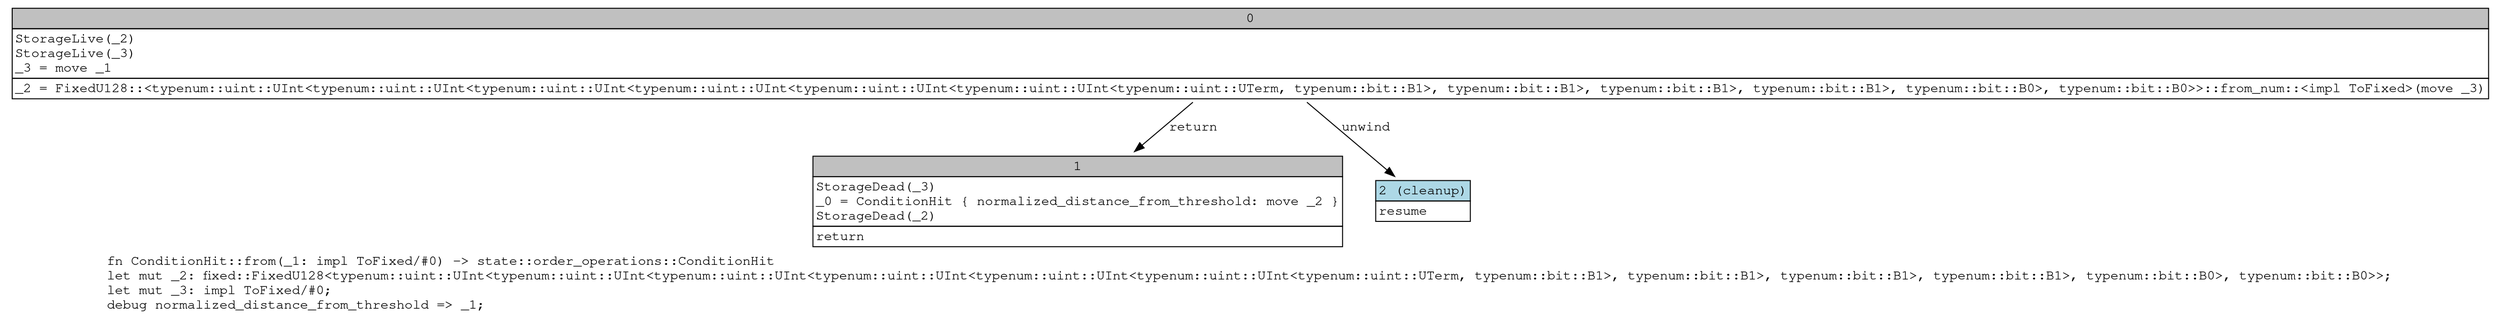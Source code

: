 digraph Mir_0_1795 {
    graph [fontname="Courier, monospace"];
    node [fontname="Courier, monospace"];
    edge [fontname="Courier, monospace"];
    label=<fn ConditionHit::from(_1: impl ToFixed/#0) -&gt; state::order_operations::ConditionHit<br align="left"/>let mut _2: fixed::FixedU128&lt;typenum::uint::UInt&lt;typenum::uint::UInt&lt;typenum::uint::UInt&lt;typenum::uint::UInt&lt;typenum::uint::UInt&lt;typenum::uint::UInt&lt;typenum::uint::UTerm, typenum::bit::B1&gt;, typenum::bit::B1&gt;, typenum::bit::B1&gt;, typenum::bit::B1&gt;, typenum::bit::B0&gt;, typenum::bit::B0&gt;&gt;;<br align="left"/>let mut _3: impl ToFixed/#0;<br align="left"/>debug normalized_distance_from_threshold =&gt; _1;<br align="left"/>>;
    bb0__0_1795 [shape="none", label=<<table border="0" cellborder="1" cellspacing="0"><tr><td bgcolor="gray" align="center" colspan="1">0</td></tr><tr><td align="left" balign="left">StorageLive(_2)<br/>StorageLive(_3)<br/>_3 = move _1<br/></td></tr><tr><td align="left">_2 = FixedU128::&lt;typenum::uint::UInt&lt;typenum::uint::UInt&lt;typenum::uint::UInt&lt;typenum::uint::UInt&lt;typenum::uint::UInt&lt;typenum::uint::UInt&lt;typenum::uint::UTerm, typenum::bit::B1&gt;, typenum::bit::B1&gt;, typenum::bit::B1&gt;, typenum::bit::B1&gt;, typenum::bit::B0&gt;, typenum::bit::B0&gt;&gt;::from_num::&lt;impl ToFixed&gt;(move _3)</td></tr></table>>];
    bb1__0_1795 [shape="none", label=<<table border="0" cellborder="1" cellspacing="0"><tr><td bgcolor="gray" align="center" colspan="1">1</td></tr><tr><td align="left" balign="left">StorageDead(_3)<br/>_0 = ConditionHit { normalized_distance_from_threshold: move _2 }<br/>StorageDead(_2)<br/></td></tr><tr><td align="left">return</td></tr></table>>];
    bb2__0_1795 [shape="none", label=<<table border="0" cellborder="1" cellspacing="0"><tr><td bgcolor="lightblue" align="center" colspan="1">2 (cleanup)</td></tr><tr><td align="left">resume</td></tr></table>>];
    bb0__0_1795 -> bb1__0_1795 [label="return"];
    bb0__0_1795 -> bb2__0_1795 [label="unwind"];
}
